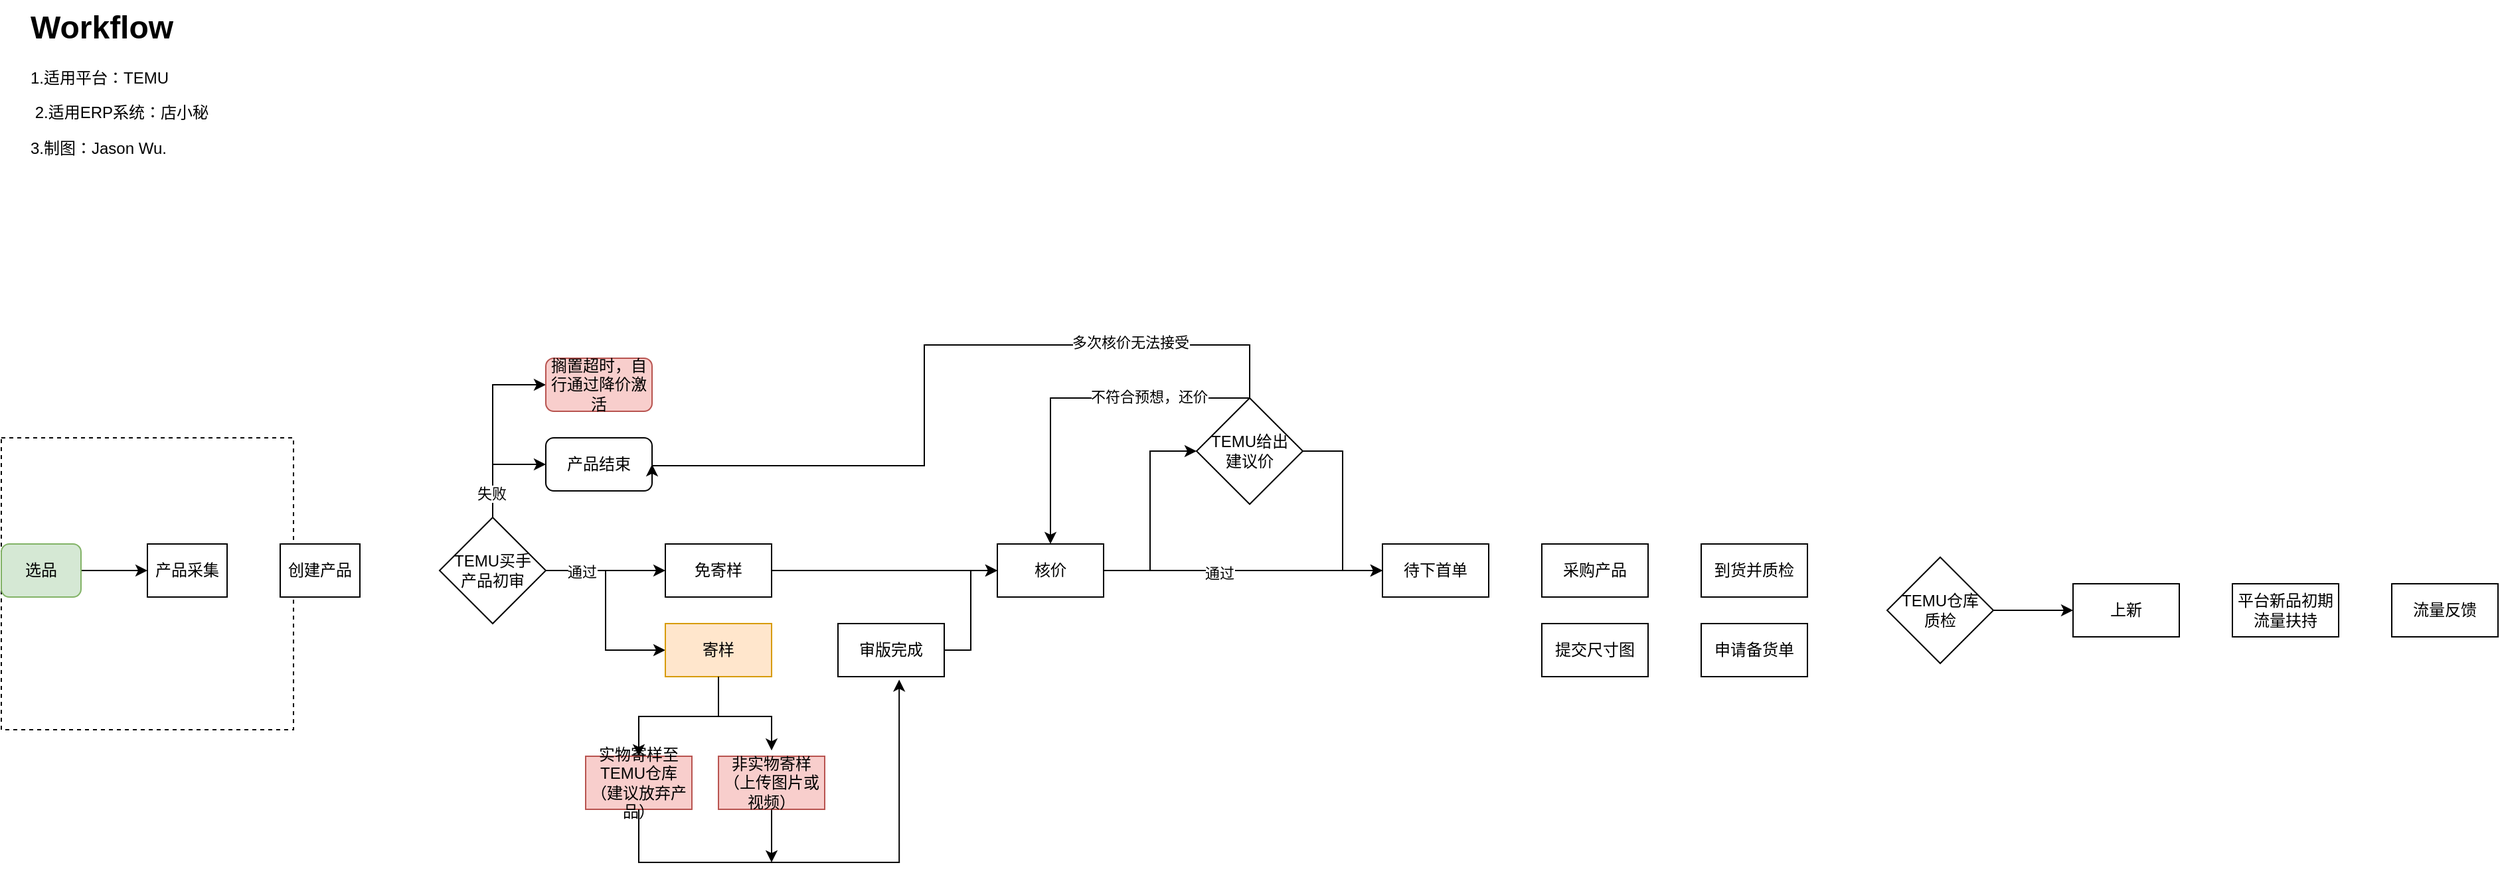 <mxfile version="24.2.2" type="github">
  <diagram name="第 1 页" id="hYKCOgf0xL3oVbTRl8cX">
    <mxGraphModel dx="961" dy="865" grid="1" gridSize="10" guides="1" tooltips="1" connect="1" arrows="1" fold="1" page="1" pageScale="1" pageWidth="1169" pageHeight="827" math="0" shadow="0">
      <root>
        <mxCell id="0" />
        <mxCell id="1" parent="0" />
        <mxCell id="Deu7PyBhKHUm5De5o2YE-1" value="" style="whiteSpace=wrap;html=1;aspect=fixed;fillColor=none;dashed=1;" vertex="1" parent="1">
          <mxGeometry x="10" y="360" width="220" height="220" as="geometry" />
        </mxCell>
        <mxCell id="e5-1EZwCJgzJsYeVNrzZ-12" style="edgeStyle=orthogonalEdgeStyle;rounded=0;orthogonalLoop=1;jettySize=auto;html=1;exitX=1;exitY=0.5;exitDx=0;exitDy=0;entryX=0;entryY=0.5;entryDx=0;entryDy=0;" parent="1" source="E1X3tv5tJPRmaZfX1eh5-3" target="e5-1EZwCJgzJsYeVNrzZ-9" edge="1">
          <mxGeometry relative="1" as="geometry" />
        </mxCell>
        <mxCell id="E1X3tv5tJPRmaZfX1eh5-3" value="选品" style="rounded=1;whiteSpace=wrap;html=1;fillColor=#d5e8d4;strokeColor=#82b366;" parent="1" vertex="1">
          <mxGeometry x="10" y="440" width="60" height="40" as="geometry" />
        </mxCell>
        <mxCell id="E1X3tv5tJPRmaZfX1eh5-4" value="&lt;h1 style=&quot;margin-top: 0px;&quot;&gt;Workflow&lt;/h1&gt;&lt;p&gt;1.适用平台：TEMU&lt;/p&gt;&lt;p&gt;&amp;nbsp;&lt;span style=&quot;background-color: initial;&quot;&gt;2.适用ERP系统：店小秘&lt;/span&gt;&lt;/p&gt;&lt;p&gt;&lt;span style=&quot;background-color: initial;&quot;&gt;3.制图：Jason Wu.&lt;/span&gt;&lt;/p&gt;" style="text;html=1;whiteSpace=wrap;overflow=hidden;rounded=0;" parent="1" vertex="1">
          <mxGeometry x="30" y="30" width="280" height="120" as="geometry" />
        </mxCell>
        <mxCell id="e5-1EZwCJgzJsYeVNrzZ-15" style="edgeStyle=orthogonalEdgeStyle;rounded=0;orthogonalLoop=1;jettySize=auto;html=1;entryX=0;entryY=0.5;entryDx=0;entryDy=0;" parent="1" source="e5-1EZwCJgzJsYeVNrzZ-8" target="e5-1EZwCJgzJsYeVNrzZ-13" edge="1">
          <mxGeometry relative="1" as="geometry" />
        </mxCell>
        <mxCell id="e5-1EZwCJgzJsYeVNrzZ-16" style="edgeStyle=orthogonalEdgeStyle;rounded=0;orthogonalLoop=1;jettySize=auto;html=1;exitX=0.5;exitY=0;exitDx=0;exitDy=0;entryX=0;entryY=0.5;entryDx=0;entryDy=0;" parent="1" source="e5-1EZwCJgzJsYeVNrzZ-8" target="e5-1EZwCJgzJsYeVNrzZ-14" edge="1">
          <mxGeometry relative="1" as="geometry" />
        </mxCell>
        <mxCell id="e5-1EZwCJgzJsYeVNrzZ-17" value="失败" style="edgeLabel;html=1;align=center;verticalAlign=middle;resizable=0;points=[];" parent="e5-1EZwCJgzJsYeVNrzZ-16" vertex="1" connectable="0">
          <mxGeometry x="-0.737" y="1" relative="1" as="geometry">
            <mxPoint as="offset" />
          </mxGeometry>
        </mxCell>
        <mxCell id="e5-1EZwCJgzJsYeVNrzZ-19" style="edgeStyle=orthogonalEdgeStyle;rounded=0;orthogonalLoop=1;jettySize=auto;html=1;entryX=0;entryY=0.5;entryDx=0;entryDy=0;" parent="1" source="e5-1EZwCJgzJsYeVNrzZ-8" target="e5-1EZwCJgzJsYeVNrzZ-18" edge="1">
          <mxGeometry relative="1" as="geometry" />
        </mxCell>
        <mxCell id="e5-1EZwCJgzJsYeVNrzZ-22" style="edgeStyle=orthogonalEdgeStyle;rounded=0;orthogonalLoop=1;jettySize=auto;html=1;entryX=0;entryY=0.5;entryDx=0;entryDy=0;" parent="1" source="e5-1EZwCJgzJsYeVNrzZ-8" target="e5-1EZwCJgzJsYeVNrzZ-21" edge="1">
          <mxGeometry relative="1" as="geometry" />
        </mxCell>
        <mxCell id="e5-1EZwCJgzJsYeVNrzZ-24" value="通过" style="edgeLabel;html=1;align=center;verticalAlign=middle;resizable=0;points=[];" parent="e5-1EZwCJgzJsYeVNrzZ-22" vertex="1" connectable="0">
          <mxGeometry x="-0.64" y="-1" relative="1" as="geometry">
            <mxPoint as="offset" />
          </mxGeometry>
        </mxCell>
        <mxCell id="e5-1EZwCJgzJsYeVNrzZ-8" value="TEMU买手&lt;div&gt;产品初审&lt;/div&gt;" style="rhombus;whiteSpace=wrap;html=1;" parent="1" vertex="1">
          <mxGeometry x="340" y="420" width="80" height="80" as="geometry" />
        </mxCell>
        <mxCell id="e5-1EZwCJgzJsYeVNrzZ-9" value="产品采集" style="rounded=0;whiteSpace=wrap;html=1;" parent="1" vertex="1">
          <mxGeometry x="120" y="440" width="60" height="40" as="geometry" />
        </mxCell>
        <mxCell id="e5-1EZwCJgzJsYeVNrzZ-10" value="创建产品" style="rounded=0;whiteSpace=wrap;html=1;" parent="1" vertex="1">
          <mxGeometry x="220" y="440" width="60" height="40" as="geometry" />
        </mxCell>
        <mxCell id="e5-1EZwCJgzJsYeVNrzZ-13" value="产品结束" style="rounded=1;whiteSpace=wrap;html=1;" parent="1" vertex="1">
          <mxGeometry x="420" y="360" width="80" height="40" as="geometry" />
        </mxCell>
        <mxCell id="e5-1EZwCJgzJsYeVNrzZ-14" value="搁置超时，自行通过降价激活" style="rounded=1;whiteSpace=wrap;html=1;fillColor=#f8cecc;strokeColor=#b85450;" parent="1" vertex="1">
          <mxGeometry x="420" y="300" width="80" height="40" as="geometry" />
        </mxCell>
        <mxCell id="e5-1EZwCJgzJsYeVNrzZ-33" style="edgeStyle=orthogonalEdgeStyle;rounded=0;orthogonalLoop=1;jettySize=auto;html=1;" parent="1" source="e5-1EZwCJgzJsYeVNrzZ-18" target="e5-1EZwCJgzJsYeVNrzZ-32" edge="1">
          <mxGeometry relative="1" as="geometry" />
        </mxCell>
        <mxCell id="e5-1EZwCJgzJsYeVNrzZ-18" value="免寄样" style="rounded=0;whiteSpace=wrap;html=1;" parent="1" vertex="1">
          <mxGeometry x="510" y="440" width="80" height="40" as="geometry" />
        </mxCell>
        <mxCell id="e5-1EZwCJgzJsYeVNrzZ-35" style="edgeStyle=orthogonalEdgeStyle;rounded=0;orthogonalLoop=1;jettySize=auto;html=1;entryX=0.5;entryY=0;entryDx=0;entryDy=0;" parent="1" source="e5-1EZwCJgzJsYeVNrzZ-21" target="e5-1EZwCJgzJsYeVNrzZ-26" edge="1">
          <mxGeometry relative="1" as="geometry" />
        </mxCell>
        <mxCell id="e5-1EZwCJgzJsYeVNrzZ-21" value="寄样" style="rounded=0;whiteSpace=wrap;html=1;fillColor=#ffe6cc;strokeColor=#d79b00;" parent="1" vertex="1">
          <mxGeometry x="510" y="500" width="80" height="40" as="geometry" />
        </mxCell>
        <mxCell id="e5-1EZwCJgzJsYeVNrzZ-41" style="edgeStyle=orthogonalEdgeStyle;rounded=0;orthogonalLoop=1;jettySize=auto;html=1;" parent="1" source="e5-1EZwCJgzJsYeVNrzZ-25" edge="1">
          <mxGeometry relative="1" as="geometry">
            <mxPoint x="590" y="680" as="targetPoint" />
          </mxGeometry>
        </mxCell>
        <mxCell id="e5-1EZwCJgzJsYeVNrzZ-25" value="非实物寄样（上传图片或视频）" style="rounded=0;whiteSpace=wrap;html=1;fillColor=#f8cecc;strokeColor=#b85450;" parent="1" vertex="1">
          <mxGeometry x="550" y="600" width="80" height="40" as="geometry" />
        </mxCell>
        <mxCell id="e5-1EZwCJgzJsYeVNrzZ-26" value="实物寄样至TEMU仓库（建议放弃产品）" style="rounded=0;whiteSpace=wrap;html=1;fillColor=#f8cecc;strokeColor=#b85450;" parent="1" vertex="1">
          <mxGeometry x="450" y="600" width="80" height="40" as="geometry" />
        </mxCell>
        <mxCell id="e5-1EZwCJgzJsYeVNrzZ-34" style="edgeStyle=orthogonalEdgeStyle;rounded=0;orthogonalLoop=1;jettySize=auto;html=1;entryX=0;entryY=0.5;entryDx=0;entryDy=0;" parent="1" source="e5-1EZwCJgzJsYeVNrzZ-29" target="e5-1EZwCJgzJsYeVNrzZ-32" edge="1">
          <mxGeometry relative="1" as="geometry" />
        </mxCell>
        <mxCell id="e5-1EZwCJgzJsYeVNrzZ-29" value="审版完成" style="rounded=0;whiteSpace=wrap;html=1;" parent="1" vertex="1">
          <mxGeometry x="640" y="500" width="80" height="40" as="geometry" />
        </mxCell>
        <mxCell id="e5-1EZwCJgzJsYeVNrzZ-44" style="edgeStyle=orthogonalEdgeStyle;rounded=0;orthogonalLoop=1;jettySize=auto;html=1;entryX=0;entryY=0.5;entryDx=0;entryDy=0;" parent="1" source="e5-1EZwCJgzJsYeVNrzZ-32" target="e5-1EZwCJgzJsYeVNrzZ-42" edge="1">
          <mxGeometry relative="1" as="geometry" />
        </mxCell>
        <mxCell id="e5-1EZwCJgzJsYeVNrzZ-45" value="通过" style="edgeLabel;html=1;align=center;verticalAlign=middle;resizable=0;points=[];" parent="e5-1EZwCJgzJsYeVNrzZ-44" vertex="1" connectable="0">
          <mxGeometry x="-0.175" y="-2" relative="1" as="geometry">
            <mxPoint as="offset" />
          </mxGeometry>
        </mxCell>
        <mxCell id="e5-1EZwCJgzJsYeVNrzZ-51" style="edgeStyle=orthogonalEdgeStyle;rounded=0;orthogonalLoop=1;jettySize=auto;html=1;entryX=0;entryY=0.5;entryDx=0;entryDy=0;" parent="1" source="e5-1EZwCJgzJsYeVNrzZ-32" target="e5-1EZwCJgzJsYeVNrzZ-50" edge="1">
          <mxGeometry relative="1" as="geometry" />
        </mxCell>
        <mxCell id="e5-1EZwCJgzJsYeVNrzZ-32" value="核价" style="rounded=0;whiteSpace=wrap;html=1;" parent="1" vertex="1">
          <mxGeometry x="760" y="440" width="80" height="40" as="geometry" />
        </mxCell>
        <mxCell id="e5-1EZwCJgzJsYeVNrzZ-36" style="edgeStyle=orthogonalEdgeStyle;rounded=0;orthogonalLoop=1;jettySize=auto;html=1;entryX=0.5;entryY=-0.109;entryDx=0;entryDy=0;entryPerimeter=0;" parent="1" source="e5-1EZwCJgzJsYeVNrzZ-21" target="e5-1EZwCJgzJsYeVNrzZ-25" edge="1">
          <mxGeometry relative="1" as="geometry" />
        </mxCell>
        <mxCell id="e5-1EZwCJgzJsYeVNrzZ-40" style="edgeStyle=orthogonalEdgeStyle;rounded=0;orthogonalLoop=1;jettySize=auto;html=1;entryX=0.576;entryY=1.056;entryDx=0;entryDy=0;entryPerimeter=0;" parent="1" source="e5-1EZwCJgzJsYeVNrzZ-26" target="e5-1EZwCJgzJsYeVNrzZ-29" edge="1">
          <mxGeometry relative="1" as="geometry">
            <Array as="points">
              <mxPoint x="490" y="680" />
              <mxPoint x="686" y="680" />
            </Array>
          </mxGeometry>
        </mxCell>
        <mxCell id="e5-1EZwCJgzJsYeVNrzZ-42" value="待下首单" style="rounded=0;whiteSpace=wrap;html=1;" parent="1" vertex="1">
          <mxGeometry x="1050" y="440" width="80" height="40" as="geometry" />
        </mxCell>
        <mxCell id="e5-1EZwCJgzJsYeVNrzZ-52" style="edgeStyle=orthogonalEdgeStyle;rounded=0;orthogonalLoop=1;jettySize=auto;html=1;entryX=0;entryY=0.5;entryDx=0;entryDy=0;" parent="1" source="e5-1EZwCJgzJsYeVNrzZ-50" target="e5-1EZwCJgzJsYeVNrzZ-42" edge="1">
          <mxGeometry relative="1" as="geometry" />
        </mxCell>
        <mxCell id="e5-1EZwCJgzJsYeVNrzZ-53" style="edgeStyle=orthogonalEdgeStyle;rounded=0;orthogonalLoop=1;jettySize=auto;html=1;entryX=0.5;entryY=0;entryDx=0;entryDy=0;" parent="1" source="e5-1EZwCJgzJsYeVNrzZ-50" target="e5-1EZwCJgzJsYeVNrzZ-32" edge="1">
          <mxGeometry relative="1" as="geometry">
            <Array as="points">
              <mxPoint x="800" y="330" />
            </Array>
          </mxGeometry>
        </mxCell>
        <mxCell id="e5-1EZwCJgzJsYeVNrzZ-54" value="不符合预想，还价" style="edgeLabel;html=1;align=center;verticalAlign=middle;resizable=0;points=[];" parent="e5-1EZwCJgzJsYeVNrzZ-53" vertex="1" connectable="0">
          <mxGeometry x="-0.415" y="-1" relative="1" as="geometry">
            <mxPoint as="offset" />
          </mxGeometry>
        </mxCell>
        <mxCell id="e5-1EZwCJgzJsYeVNrzZ-50" value="TEMU给出&lt;div&gt;建议价&lt;/div&gt;" style="rhombus;whiteSpace=wrap;html=1;" parent="1" vertex="1">
          <mxGeometry x="910" y="330" width="80" height="80" as="geometry" />
        </mxCell>
        <mxCell id="e5-1EZwCJgzJsYeVNrzZ-55" style="edgeStyle=orthogonalEdgeStyle;rounded=0;orthogonalLoop=1;jettySize=auto;html=1;entryX=1;entryY=0.5;entryDx=0;entryDy=0;" parent="1" source="e5-1EZwCJgzJsYeVNrzZ-50" target="e5-1EZwCJgzJsYeVNrzZ-13" edge="1">
          <mxGeometry relative="1" as="geometry">
            <Array as="points">
              <mxPoint x="950" y="290" />
              <mxPoint x="705" y="290" />
              <mxPoint x="705" y="381" />
              <mxPoint x="500" y="381" />
            </Array>
          </mxGeometry>
        </mxCell>
        <mxCell id="e5-1EZwCJgzJsYeVNrzZ-56" value="多次核价无法接受" style="edgeLabel;html=1;align=center;verticalAlign=middle;resizable=0;points=[];" parent="e5-1EZwCJgzJsYeVNrzZ-55" vertex="1" connectable="0">
          <mxGeometry x="-0.552" y="-2" relative="1" as="geometry">
            <mxPoint as="offset" />
          </mxGeometry>
        </mxCell>
        <mxCell id="e5-1EZwCJgzJsYeVNrzZ-57" value="采购产品" style="rounded=0;whiteSpace=wrap;html=1;" parent="1" vertex="1">
          <mxGeometry x="1170" y="440" width="80" height="40" as="geometry" />
        </mxCell>
        <mxCell id="e5-1EZwCJgzJsYeVNrzZ-58" value="到货并质检" style="rounded=0;whiteSpace=wrap;html=1;" parent="1" vertex="1">
          <mxGeometry x="1290" y="440" width="80" height="40" as="geometry" />
        </mxCell>
        <mxCell id="e5-1EZwCJgzJsYeVNrzZ-59" value="提交尺寸图" style="rounded=0;whiteSpace=wrap;html=1;" parent="1" vertex="1">
          <mxGeometry x="1170" y="500" width="80" height="40" as="geometry" />
        </mxCell>
        <mxCell id="e5-1EZwCJgzJsYeVNrzZ-60" value="申请备货单" style="rounded=0;whiteSpace=wrap;html=1;" parent="1" vertex="1">
          <mxGeometry x="1290" y="500" width="80" height="40" as="geometry" />
        </mxCell>
        <mxCell id="e5-1EZwCJgzJsYeVNrzZ-70" style="edgeStyle=orthogonalEdgeStyle;rounded=0;orthogonalLoop=1;jettySize=auto;html=1;entryX=0;entryY=0.5;entryDx=0;entryDy=0;" parent="1" source="e5-1EZwCJgzJsYeVNrzZ-66" target="e5-1EZwCJgzJsYeVNrzZ-68" edge="1">
          <mxGeometry relative="1" as="geometry" />
        </mxCell>
        <mxCell id="e5-1EZwCJgzJsYeVNrzZ-66" value="TEMU仓库&lt;div&gt;质检&lt;/div&gt;" style="rhombus;whiteSpace=wrap;html=1;" parent="1" vertex="1">
          <mxGeometry x="1430" y="450" width="80" height="80" as="geometry" />
        </mxCell>
        <mxCell id="e5-1EZwCJgzJsYeVNrzZ-68" value="上新" style="rounded=0;whiteSpace=wrap;html=1;" parent="1" vertex="1">
          <mxGeometry x="1570" y="470" width="80" height="40" as="geometry" />
        </mxCell>
        <mxCell id="e5-1EZwCJgzJsYeVNrzZ-69" value="平台新品初期流量扶持" style="rounded=0;whiteSpace=wrap;html=1;" parent="1" vertex="1">
          <mxGeometry x="1690" y="470" width="80" height="40" as="geometry" />
        </mxCell>
        <mxCell id="e5-1EZwCJgzJsYeVNrzZ-71" value="流量反馈" style="rounded=0;whiteSpace=wrap;html=1;" parent="1" vertex="1">
          <mxGeometry x="1810" y="470" width="80" height="40" as="geometry" />
        </mxCell>
      </root>
    </mxGraphModel>
  </diagram>
</mxfile>
